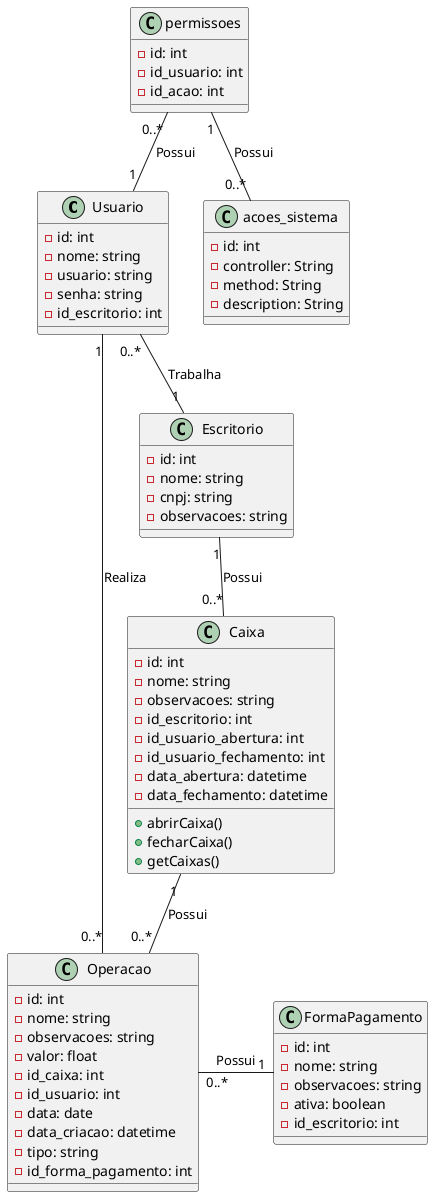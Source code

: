 @startuml

class Usuario {
    - id: int
    - nome: string
    - usuario: string
    - senha: string
    - id_escritorio: int

}

class Escritorio {
    - id: int
    - nome: string
    - cnpj: string
    - observacoes: string
}

class acoes_sistema {
    - id: int
    - controller: String
    - method: String
    - description: String
}

class permissoes {
    - id: int
    - id_usuario: int
    - id_acao: int
}

class Caixa {
    - id: int
    - nome: string
    - observacoes: string
    - id_escritorio: int
    - id_usuario_abertura: int
    - id_usuario_fechamento: int
    - data_abertura: datetime
    - data_fechamento: datetime

    + abrirCaixa()
    + fecharCaixa()
    + getCaixas()
}

class Operacao {
    - id: int
    - nome: string
    - observacoes: string
    - valor: float
    - id_caixa: int
    - id_usuario: int
    - data: date
    - data_criacao: datetime
    - tipo: string
    - id_forma_pagamento: int
}

class FormaPagamento {
    - id: int
    - nome: string
    - observacoes: string
    - ativa: boolean
    - id_escritorio: int
}

permissoes "1" -- "0..*" acoes_sistema: Possui
permissoes "0..*" -- "1" Usuario: Possui

Usuario "0..* " -- "1" Escritorio : Trabalha
Usuario "1" -- "0..*" Operacao: Realiza

Escritorio "1" -- "0..*" Caixa: Possui
Caixa "1" -- "0..*" Operacao: Possui

Operacao "0..*" - "1" FormaPagamento: Possui

@enduml